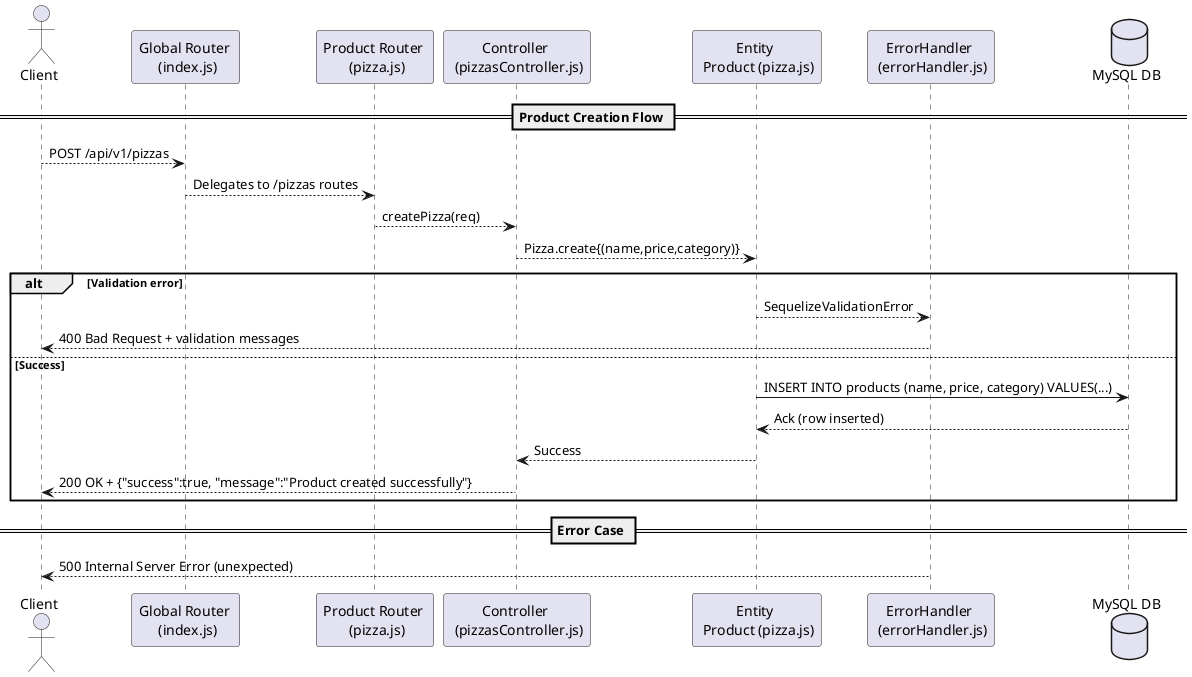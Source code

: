 @startuml
actor Client
participant "Global Router \n (index.js)"
participant "Product Router \n (pizza.js)"
participant "Controller \n (pizzasController.js)"
participant "Entity \n Product (pizza.js)"
participant "ErrorHandler \n (errorHandler.js)"
database "MySQL DB" as DB

== Product Creation Flow ==

Client --> "Global Router \n (index.js)": POST /api/v1/pizzas
"Global Router \n (index.js)" --> "Product Router \n (pizza.js)": Delegates to /pizzas routes
"Product Router \n (pizza.js)" --> "Controller \n (pizzasController.js)": createPizza(req)
"Controller \n (pizzasController.js)" --> "Entity \n Product (pizza.js)": Pizza.create{(name,price,category)}

alt Validation error
    "Entity \n Product (pizza.js)" --> "ErrorHandler \n (errorHandler.js)": SequelizeValidationError
    "ErrorHandler \n (errorHandler.js)" --> Client: 400 Bad Request + validation messages
else Success
    "Entity \n Product (pizza.js)" -> DB: INSERT INTO products (name, price, category) VALUES(...)
    DB --> "Entity \n Product (pizza.js)": Ack (row inserted)
    "Entity \n Product (pizza.js)" --> "Controller \n (pizzasController.js)": Success
    "Controller \n (pizzasController.js)" --> Client: 200 OK + {"success":true, "message":"Product created successfully"}
end

== Error Case ==
"ErrorHandler \n (errorHandler.js)" --> Client: 500 Internal Server Error (unexpected)
@enduml